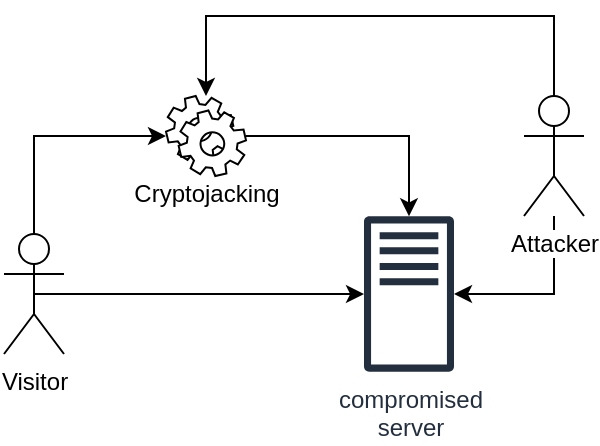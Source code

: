 <mxfile version="12.2.9" type="device" pages="1"><diagram id="ephu6oKC9xpuc95wEJnh" name="Page-1"><mxGraphModel dx="903" dy="2091" grid="1" gridSize="10" guides="1" tooltips="1" connect="1" arrows="1" fold="1" page="1" pageScale="1" pageWidth="350" pageHeight="300" math="0" shadow="0"><root><mxCell id="0"/><mxCell id="1" parent="0"/><mxCell id="rKuPsmgEs2TL2-hgkhP4-21" value="" style="edgeStyle=orthogonalEdgeStyle;rounded=0;orthogonalLoop=1;jettySize=auto;html=1;strokeColor=#000000;fontColor=#FF3333;" edge="1" parent="1" source="rKuPsmgEs2TL2-hgkhP4-5" target="rKuPsmgEs2TL2-hgkhP4-11"><mxGeometry relative="1" as="geometry"><mxPoint x="199" y="-1211" as="targetPoint"/></mxGeometry></mxCell><mxCell id="rKuPsmgEs2TL2-hgkhP4-5" value="&lt;br&gt;&lt;br&gt;&lt;br&gt;&lt;br&gt;Cryptojacking" style="shape=mxgraph.bpmn.service_task;html=1;outlineConnect=0;" vertex="1" parent="1"><mxGeometry x="110" y="-1421" width="40" height="40" as="geometry"/></mxCell><mxCell id="rKuPsmgEs2TL2-hgkhP4-30" value="" style="edgeStyle=orthogonalEdgeStyle;rounded=0;orthogonalLoop=1;jettySize=auto;html=1;strokeColor=#000000;fontColor=#FF3333;" edge="1" parent="1" source="rKuPsmgEs2TL2-hgkhP4-6" target="rKuPsmgEs2TL2-hgkhP4-5"><mxGeometry relative="1" as="geometry"><mxPoint x="209" y="-1431" as="targetPoint"/><Array as="points"><mxPoint x="304" y="-1461"/><mxPoint x="130" y="-1461"/></Array></mxGeometry></mxCell><mxCell id="rKuPsmgEs2TL2-hgkhP4-32" value="" style="edgeStyle=orthogonalEdgeStyle;rounded=0;orthogonalLoop=1;jettySize=auto;html=1;strokeColor=#000000;fontColor=#FF3333;" edge="1" parent="1" source="rKuPsmgEs2TL2-hgkhP4-6" target="rKuPsmgEs2TL2-hgkhP4-11"><mxGeometry relative="1" as="geometry"><mxPoint x="304" y="-1281" as="targetPoint"/><Array as="points"><mxPoint x="304" y="-1322"/></Array></mxGeometry></mxCell><mxCell id="rKuPsmgEs2TL2-hgkhP4-6" value="Attacker" style="shape=umlActor;verticalLabelPosition=bottom;labelBackgroundColor=#ffffff;verticalAlign=top;html=1;outlineConnect=0;" vertex="1" parent="1"><mxGeometry x="289" y="-1421" width="30" height="60" as="geometry"/></mxCell><mxCell id="rKuPsmgEs2TL2-hgkhP4-28" style="edgeStyle=orthogonalEdgeStyle;rounded=0;orthogonalLoop=1;jettySize=auto;html=1;exitX=0.5;exitY=0;exitDx=0;exitDy=0;exitPerimeter=0;strokeColor=#000000;fontColor=#FF3333;" edge="1" parent="1" source="rKuPsmgEs2TL2-hgkhP4-7" target="rKuPsmgEs2TL2-hgkhP4-5"><mxGeometry relative="1" as="geometry"><mxPoint x="44" y="-1411" as="targetPoint"/><Array as="points"><mxPoint x="44" y="-1401"/></Array></mxGeometry></mxCell><mxCell id="rKuPsmgEs2TL2-hgkhP4-7" value="Visitor" style="shape=umlActor;verticalLabelPosition=bottom;labelBackgroundColor=#ffffff;verticalAlign=top;html=1;outlineConnect=0;" vertex="1" parent="1"><mxGeometry x="29" y="-1352" width="30" height="60" as="geometry"/></mxCell><mxCell id="rKuPsmgEs2TL2-hgkhP4-11" value="compromised&lt;br&gt;server" style="outlineConnect=0;fontColor=#232F3E;gradientColor=none;fillColor=#232F3E;strokeColor=none;dashed=0;verticalLabelPosition=bottom;verticalAlign=top;align=center;html=1;fontSize=12;fontStyle=0;aspect=fixed;pointerEvents=1;shape=mxgraph.aws4.traditional_server;" vertex="1" parent="1"><mxGeometry x="209" y="-1361" width="45" height="78" as="geometry"/></mxCell><mxCell id="rKuPsmgEs2TL2-hgkhP4-16" value="" style="shape=image;html=1;verticalAlign=top;verticalLabelPosition=bottom;labelBackgroundColor=#ffffff;imageAspect=0;aspect=fixed;image=https://cdn3.iconfinder.com/data/icons/virtual-notebook/16/button_close-128.png;imageBackground=none;" vertex="1" parent="1"><mxGeometry x="110" y="-1341.5" width="39" height="39" as="geometry"/></mxCell><mxCell id="rKuPsmgEs2TL2-hgkhP4-17" style="edgeStyle=orthogonalEdgeStyle;rounded=0;orthogonalLoop=1;jettySize=auto;html=1;exitX=0.5;exitY=0.5;exitDx=0;exitDy=0;exitPerimeter=0;strokeColor=#000000;" edge="1" parent="1" source="rKuPsmgEs2TL2-hgkhP4-7" target="rKuPsmgEs2TL2-hgkhP4-11"><mxGeometry relative="1" as="geometry"><mxPoint x="44" y="-1322" as="sourcePoint"/><mxPoint x="209" y="-1322" as="targetPoint"/></mxGeometry></mxCell></root></mxGraphModel></diagram></mxfile>
